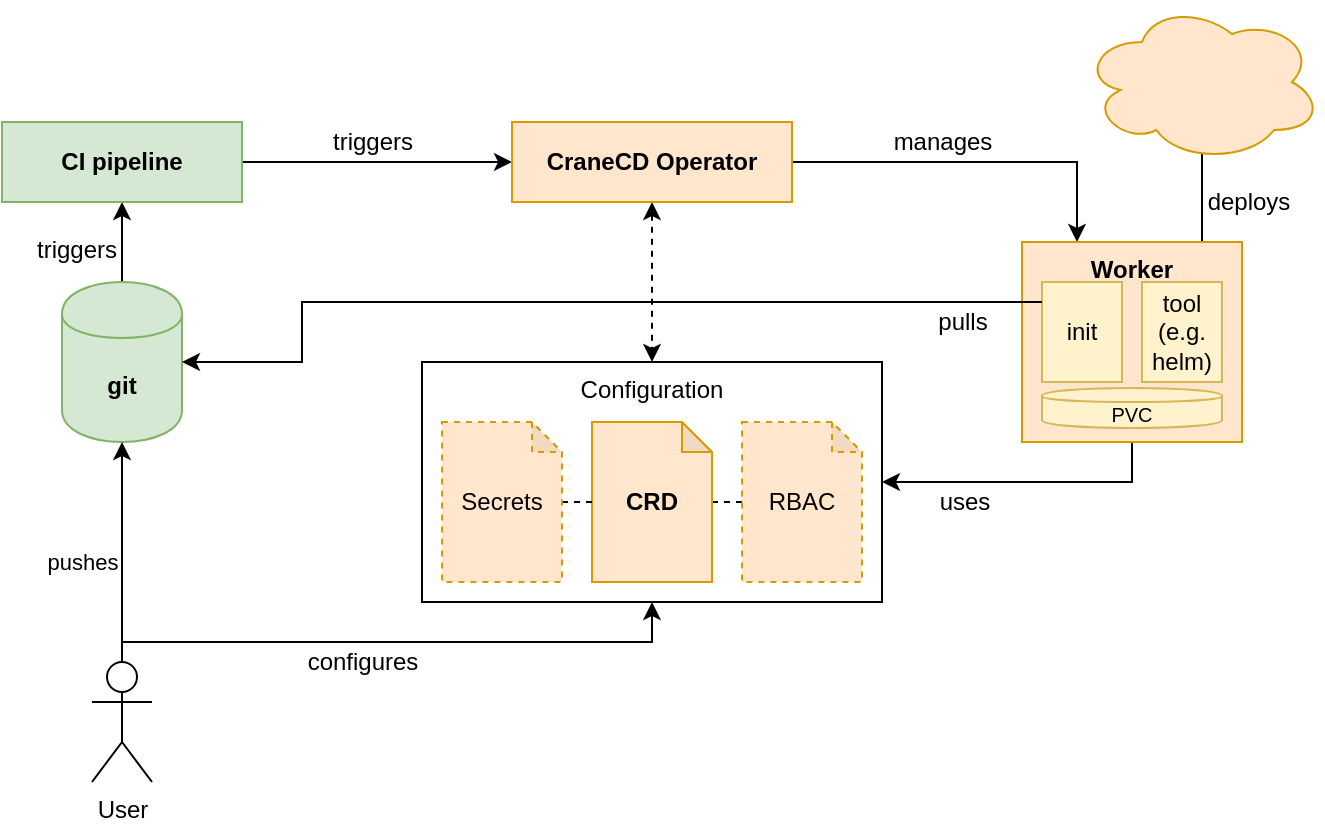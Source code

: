 <mxfile version="12.9.8" type="device"><diagram id="0FPPMWaeh4wDwvXUmPx0" name="Page-1"><mxGraphModel dx="966" dy="1360" grid="1" gridSize="10" guides="1" tooltips="1" connect="1" arrows="1" fold="1" page="1" pageScale="1" pageWidth="850" pageHeight="1100" math="0" shadow="0"><root><mxCell id="0"/><mxCell id="1" parent="0"/><mxCell id="QBfDmHrQ6wkT0DGIlefm-17" value="Configuration" style="rounded=0;whiteSpace=wrap;html=1;verticalAlign=top;" vertex="1" parent="1"><mxGeometry x="310" y="400" width="230" height="120" as="geometry"/></mxCell><mxCell id="QBfDmHrQ6wkT0DGIlefm-15" style="rounded=0;orthogonalLoop=1;jettySize=auto;html=1;exitX=0;exitY=0.5;exitDx=0;exitDy=0;exitPerimeter=0;entryX=0;entryY=0.5;entryDx=0;entryDy=0;entryPerimeter=0;dashed=1;" edge="1" parent="1" source="QBfDmHrQ6wkT0DGIlefm-13" target="QBfDmHrQ6wkT0DGIlefm-11"><mxGeometry relative="1" as="geometry"/></mxCell><mxCell id="QBfDmHrQ6wkT0DGIlefm-4" style="edgeStyle=orthogonalEdgeStyle;rounded=0;orthogonalLoop=1;jettySize=auto;html=1;exitX=0.5;exitY=0;exitDx=0;exitDy=0;entryX=0.5;entryY=1;entryDx=0;entryDy=0;" edge="1" parent="1" source="QBfDmHrQ6wkT0DGIlefm-1" target="QBfDmHrQ6wkT0DGIlefm-3"><mxGeometry relative="1" as="geometry"/></mxCell><mxCell id="QBfDmHrQ6wkT0DGIlefm-22" value="triggers" style="text;html=1;align=center;verticalAlign=middle;resizable=0;points=[];" vertex="1" connectable="0" parent="QBfDmHrQ6wkT0DGIlefm-4"><mxGeometry x="-0.181" y="-1" relative="1" as="geometry"><mxPoint x="-24" as="offset"/></mxGeometry></mxCell><mxCell id="QBfDmHrQ6wkT0DGIlefm-1" value="git" style="shape=cylinder;whiteSpace=wrap;html=1;boundedLbl=1;backgroundOutline=1;fillColor=#d5e8d4;strokeColor=#82b366;fontStyle=1" vertex="1" parent="1"><mxGeometry x="130" y="360" width="60" height="80" as="geometry"/></mxCell><mxCell id="QBfDmHrQ6wkT0DGIlefm-7" style="edgeStyle=orthogonalEdgeStyle;rounded=0;orthogonalLoop=1;jettySize=auto;html=1;exitX=1;exitY=0.5;exitDx=0;exitDy=0;entryX=0;entryY=0.5;entryDx=0;entryDy=0;" edge="1" parent="1" source="QBfDmHrQ6wkT0DGIlefm-3" target="QBfDmHrQ6wkT0DGIlefm-6"><mxGeometry relative="1" as="geometry"/></mxCell><mxCell id="QBfDmHrQ6wkT0DGIlefm-8" value="triggers" style="text;html=1;align=center;verticalAlign=middle;resizable=0;points=[];" vertex="1" connectable="0" parent="QBfDmHrQ6wkT0DGIlefm-7"><mxGeometry x="-0.293" y="-1" relative="1" as="geometry"><mxPoint x="17" y="-11" as="offset"/></mxGeometry></mxCell><mxCell id="QBfDmHrQ6wkT0DGIlefm-3" value="CI pipeline" style="rounded=0;whiteSpace=wrap;html=1;fillColor=#d5e8d4;strokeColor=#82b366;fontStyle=1" vertex="1" parent="1"><mxGeometry x="100" y="280" width="120" height="40" as="geometry"/></mxCell><mxCell id="QBfDmHrQ6wkT0DGIlefm-24" style="edgeStyle=none;rounded=0;orthogonalLoop=1;jettySize=auto;html=1;exitX=0.5;exitY=1;exitDx=0;exitDy=0;endArrow=classic;endFill=1;startArrow=classic;startFill=1;dashed=1;" edge="1" parent="1" source="QBfDmHrQ6wkT0DGIlefm-6"><mxGeometry relative="1" as="geometry"><mxPoint x="425" y="400" as="targetPoint"/></mxGeometry></mxCell><mxCell id="QBfDmHrQ6wkT0DGIlefm-36" style="edgeStyle=orthogonalEdgeStyle;rounded=0;orthogonalLoop=1;jettySize=auto;html=1;exitX=1;exitY=0.5;exitDx=0;exitDy=0;entryX=0.25;entryY=0;entryDx=0;entryDy=0;startArrow=none;startFill=0;endArrow=classic;endFill=1;" edge="1" parent="1" source="QBfDmHrQ6wkT0DGIlefm-6" target="QBfDmHrQ6wkT0DGIlefm-25"><mxGeometry relative="1" as="geometry"/></mxCell><mxCell id="QBfDmHrQ6wkT0DGIlefm-6" value="CraneCD Operator" style="rounded=0;whiteSpace=wrap;html=1;fillColor=#ffe6cc;strokeColor=#d79b00;fontStyle=1" vertex="1" parent="1"><mxGeometry x="355" y="280" width="140" height="40" as="geometry"/></mxCell><mxCell id="QBfDmHrQ6wkT0DGIlefm-20" value="pushes" style="edgeStyle=none;rounded=0;orthogonalLoop=1;jettySize=auto;html=1;exitX=0.5;exitY=0;exitDx=0;exitDy=0;exitPerimeter=0;entryX=0.5;entryY=1;entryDx=0;entryDy=0;endArrow=classic;endFill=1;" edge="1" parent="1"><mxGeometry x="-0.091" y="20" relative="1" as="geometry"><mxPoint x="160" y="550" as="sourcePoint"/><mxPoint x="160" y="440" as="targetPoint"/><mxPoint as="offset"/></mxGeometry></mxCell><mxCell id="QBfDmHrQ6wkT0DGIlefm-21" style="edgeStyle=orthogonalEdgeStyle;rounded=0;orthogonalLoop=1;jettySize=auto;html=1;exitX=0.5;exitY=0;exitDx=0;exitDy=0;exitPerimeter=0;entryX=0.5;entryY=1;entryDx=0;entryDy=0;endArrow=classic;endFill=1;" edge="1" parent="1" source="QBfDmHrQ6wkT0DGIlefm-9" target="QBfDmHrQ6wkT0DGIlefm-17"><mxGeometry relative="1" as="geometry"><Array as="points"><mxPoint x="160" y="540"/><mxPoint x="425" y="540"/></Array></mxGeometry></mxCell><mxCell id="QBfDmHrQ6wkT0DGIlefm-23" value="configures" style="text;html=1;align=center;verticalAlign=middle;resizable=0;points=[];" vertex="1" connectable="0" parent="QBfDmHrQ6wkT0DGIlefm-21"><mxGeometry x="-0.182" y="1" relative="1" as="geometry"><mxPoint x="8.78" y="11.0" as="offset"/></mxGeometry></mxCell><mxCell id="QBfDmHrQ6wkT0DGIlefm-9" value="User" style="shape=umlActor;verticalLabelPosition=bottom;labelBackgroundColor=#ffffff;verticalAlign=top;html=1;outlineConnect=0;" vertex="1" parent="1"><mxGeometry x="145" y="550" width="30" height="60" as="geometry"/></mxCell><mxCell id="QBfDmHrQ6wkT0DGIlefm-11" value="CRD" style="shape=note;whiteSpace=wrap;html=1;backgroundOutline=1;darkOpacity=0.05;fillColor=#ffe6cc;strokeColor=#d79b00;size=15;fontStyle=1" vertex="1" parent="1"><mxGeometry x="395" y="430" width="60" height="80" as="geometry"/></mxCell><mxCell id="QBfDmHrQ6wkT0DGIlefm-16" style="edgeStyle=none;rounded=0;orthogonalLoop=1;jettySize=auto;html=1;exitX=0;exitY=0.5;exitDx=0;exitDy=0;exitPerimeter=0;entryX=0;entryY=0.5;entryDx=0;entryDy=0;entryPerimeter=0;dashed=1;endArrow=none;endFill=0;" edge="1" parent="1" source="QBfDmHrQ6wkT0DGIlefm-12" target="QBfDmHrQ6wkT0DGIlefm-11"><mxGeometry relative="1" as="geometry"/></mxCell><mxCell id="QBfDmHrQ6wkT0DGIlefm-12" value="Secrets" style="shape=note;whiteSpace=wrap;html=1;backgroundOutline=1;darkOpacity=0.05;fillColor=#ffe6cc;strokeColor=#d79b00;size=15;fontStyle=0;dashed=1;" vertex="1" parent="1"><mxGeometry x="320" y="430" width="60" height="80" as="geometry"/></mxCell><mxCell id="QBfDmHrQ6wkT0DGIlefm-13" value="RBAC" style="shape=note;whiteSpace=wrap;html=1;backgroundOutline=1;darkOpacity=0.05;fillColor=#ffe6cc;strokeColor=#d79b00;size=15;fontStyle=0;dashed=1;" vertex="1" parent="1"><mxGeometry x="470" y="430" width="60" height="80" as="geometry"/></mxCell><mxCell id="QBfDmHrQ6wkT0DGIlefm-28" style="edgeStyle=orthogonalEdgeStyle;rounded=0;orthogonalLoop=1;jettySize=auto;html=1;exitX=0.5;exitY=1;exitDx=0;exitDy=0;entryX=1;entryY=0.5;entryDx=0;entryDy=0;startArrow=none;startFill=0;endArrow=classic;endFill=1;" edge="1" parent="1" source="QBfDmHrQ6wkT0DGIlefm-25" target="QBfDmHrQ6wkT0DGIlefm-17"><mxGeometry relative="1" as="geometry"/></mxCell><mxCell id="QBfDmHrQ6wkT0DGIlefm-32" value="uses" style="text;html=1;align=center;verticalAlign=middle;resizable=0;points=[];" vertex="1" connectable="0" parent="QBfDmHrQ6wkT0DGIlefm-28"><mxGeometry x="0.028" y="-43" relative="1" as="geometry"><mxPoint x="-30" y="53" as="offset"/></mxGeometry></mxCell><mxCell id="QBfDmHrQ6wkT0DGIlefm-39" style="edgeStyle=orthogonalEdgeStyle;rounded=0;orthogonalLoop=1;jettySize=auto;html=1;exitX=0.75;exitY=0;exitDx=0;exitDy=0;startArrow=none;startFill=0;endArrow=classic;endFill=1;" edge="1" parent="1" source="QBfDmHrQ6wkT0DGIlefm-25"><mxGeometry relative="1" as="geometry"><mxPoint x="700" y="280" as="targetPoint"/><Array as="points"><mxPoint x="693" y="350"/><mxPoint x="700" y="350"/></Array></mxGeometry></mxCell><mxCell id="QBfDmHrQ6wkT0DGIlefm-40" value="deploys" style="text;html=1;align=center;verticalAlign=middle;resizable=0;points=[];" vertex="1" connectable="0" parent="QBfDmHrQ6wkT0DGIlefm-39"><mxGeometry x="-0.22" y="-1" relative="1" as="geometry"><mxPoint x="22" y="-13.33" as="offset"/></mxGeometry></mxCell><mxCell id="QBfDmHrQ6wkT0DGIlefm-25" value="Worker" style="rounded=0;whiteSpace=wrap;html=1;fillColor=#ffe6cc;strokeColor=#d79b00;fontStyle=1;verticalAlign=top;" vertex="1" parent="1"><mxGeometry x="610" y="340" width="110" height="100" as="geometry"/></mxCell><mxCell id="QBfDmHrQ6wkT0DGIlefm-27" value="manages" style="text;html=1;align=center;verticalAlign=middle;resizable=0;points=[];autosize=1;" vertex="1" parent="1"><mxGeometry x="540" y="280" width="60" height="20" as="geometry"/></mxCell><mxCell id="QBfDmHrQ6wkT0DGIlefm-35" value="" style="ellipse;shape=cloud;whiteSpace=wrap;html=1;fillColor=#ffe6cc;strokeColor=#d79b00;" vertex="1" parent="1"><mxGeometry x="640" y="220" width="120" height="80" as="geometry"/></mxCell><mxCell id="QBfDmHrQ6wkT0DGIlefm-41" value="init" style="rounded=0;whiteSpace=wrap;html=1;fillColor=#fff2cc;strokeColor=#d6b656;" vertex="1" parent="1"><mxGeometry x="620" y="360" width="40" height="50" as="geometry"/></mxCell><mxCell id="QBfDmHrQ6wkT0DGIlefm-29" style="edgeStyle=orthogonalEdgeStyle;rounded=0;orthogonalLoop=1;jettySize=auto;html=1;entryX=1;entryY=0.5;entryDx=0;entryDy=0;startArrow=none;startFill=0;endArrow=classic;endFill=1;" edge="1" parent="1" target="QBfDmHrQ6wkT0DGIlefm-1"><mxGeometry relative="1" as="geometry"><mxPoint x="620" y="370" as="sourcePoint"/><Array as="points"><mxPoint x="250" y="370"/><mxPoint x="250" y="400"/></Array></mxGeometry></mxCell><mxCell id="QBfDmHrQ6wkT0DGIlefm-31" value="pulls" style="text;html=1;align=center;verticalAlign=middle;resizable=0;points=[];" vertex="1" connectable="0" parent="QBfDmHrQ6wkT0DGIlefm-29"><mxGeometry x="-0.633" relative="1" as="geometry"><mxPoint x="44.17" y="9.97" as="offset"/></mxGeometry></mxCell><mxCell id="QBfDmHrQ6wkT0DGIlefm-42" value="PVC" style="shape=cylinder;whiteSpace=wrap;html=1;boundedLbl=1;backgroundOutline=1;fillColor=#fff2cc;strokeColor=#d6b656;fontSize=10;" vertex="1" parent="1"><mxGeometry x="620" y="413" width="90" height="20" as="geometry"/></mxCell><mxCell id="QBfDmHrQ6wkT0DGIlefm-44" value="&lt;div&gt;tool&lt;/div&gt;&lt;div&gt;(e.g. helm)&lt;br&gt;&lt;/div&gt;" style="rounded=0;whiteSpace=wrap;html=1;fillColor=#fff2cc;strokeColor=#d6b656;" vertex="1" parent="1"><mxGeometry x="670" y="360" width="40" height="50" as="geometry"/></mxCell></root></mxGraphModel></diagram></mxfile>